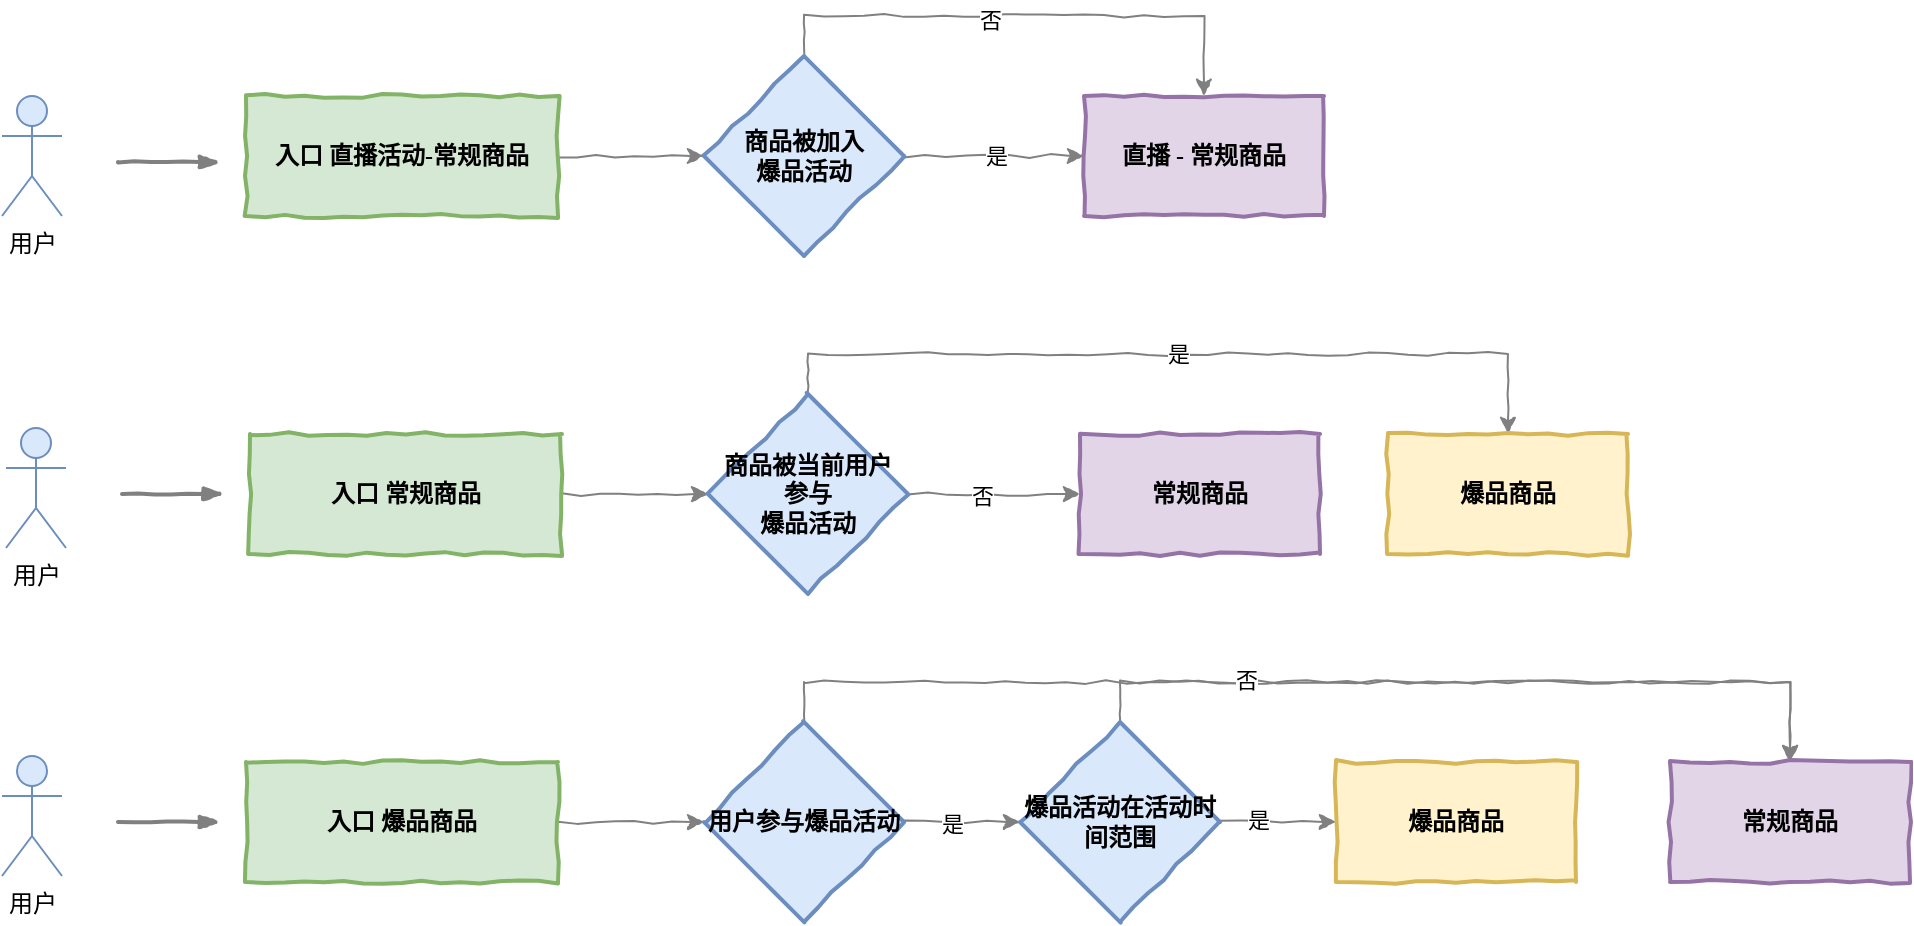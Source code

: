 <mxfile version="12.9.14" type="github">
  <diagram id="AkDJZ3um_Ay8JXfdNZ_D" name="第 1 页">
    <mxGraphModel dx="1186" dy="546" grid="0" gridSize="10" guides="1" tooltips="1" connect="1" arrows="1" fold="1" page="0" pageScale="1" pageWidth="1600" pageHeight="1200" math="0" shadow="0">
      <root>
        <mxCell id="0" />
        <mxCell id="1" parent="0" />
        <mxCell id="u8ie36PmuuRRRBq9Lzsn-6" style="edgeStyle=orthogonalEdgeStyle;rounded=1;comic=1;orthogonalLoop=1;jettySize=auto;html=1;exitX=1;exitY=0.5;exitDx=0;exitDy=0;entryX=0;entryY=0.5;entryDx=0;entryDy=0;strokeColor=#808080;" edge="1" parent="1" source="bVwMEQZ3dnmLXhMu4i39-1" target="u8ie36PmuuRRRBq9Lzsn-4">
          <mxGeometry relative="1" as="geometry" />
        </mxCell>
        <mxCell id="bVwMEQZ3dnmLXhMu4i39-1" value="入口 直播活动-常规商品" style="html=1;whiteSpace=wrap;comic=1;strokeWidth=2;fontFamily=Comic Sans MS;fontStyle=1;fillColor=#d5e8d4;strokeColor=#82b366;" parent="1" vertex="1">
          <mxGeometry x="344" y="240" width="156" height="60" as="geometry" />
        </mxCell>
        <mxCell id="u8ie36PmuuRRRBq9Lzsn-2" value="用户" style="shape=umlActor;verticalLabelPosition=bottom;labelBackgroundColor=#ffffff;verticalAlign=top;html=1;outlineConnect=0;fillColor=#dae8fc;strokeColor=#6c8ebf;" vertex="1" parent="1">
          <mxGeometry x="222" y="240" width="30" height="60" as="geometry" />
        </mxCell>
        <mxCell id="u8ie36PmuuRRRBq9Lzsn-3" value="" style="rounded=1;comic=1;strokeWidth=2;endArrow=blockThin;html=1;fontFamily=Comic Sans MS;fontStyle=1;strokeColor=#808080;" edge="1" parent="1">
          <mxGeometry width="50" height="50" relative="1" as="geometry">
            <mxPoint x="280" y="273" as="sourcePoint" />
            <mxPoint x="331" y="273" as="targetPoint" />
          </mxGeometry>
        </mxCell>
        <mxCell id="u8ie36PmuuRRRBq9Lzsn-10" style="edgeStyle=orthogonalEdgeStyle;rounded=1;comic=1;orthogonalLoop=1;jettySize=auto;html=1;exitX=1;exitY=0.5;exitDx=0;exitDy=0;entryX=0;entryY=0.5;entryDx=0;entryDy=0;strokeColor=#808080;" edge="1" parent="1" source="u8ie36PmuuRRRBq9Lzsn-4" target="u8ie36PmuuRRRBq9Lzsn-9">
          <mxGeometry relative="1" as="geometry" />
        </mxCell>
        <mxCell id="u8ie36PmuuRRRBq9Lzsn-11" value="是" style="edgeLabel;html=1;align=center;verticalAlign=middle;resizable=0;points=[];" vertex="1" connectable="0" parent="u8ie36PmuuRRRBq9Lzsn-10">
          <mxGeometry x="0.022" relative="1" as="geometry">
            <mxPoint as="offset" />
          </mxGeometry>
        </mxCell>
        <mxCell id="u8ie36PmuuRRRBq9Lzsn-12" style="edgeStyle=orthogonalEdgeStyle;rounded=0;comic=1;orthogonalLoop=1;jettySize=auto;html=1;exitX=0.5;exitY=0;exitDx=0;exitDy=0;entryX=0.5;entryY=0;entryDx=0;entryDy=0;strokeColor=#808080;" edge="1" parent="1" source="u8ie36PmuuRRRBq9Lzsn-4" target="u8ie36PmuuRRRBq9Lzsn-9">
          <mxGeometry relative="1" as="geometry" />
        </mxCell>
        <mxCell id="u8ie36PmuuRRRBq9Lzsn-14" value="否" style="edgeLabel;html=1;align=center;verticalAlign=middle;resizable=0;points=[];" vertex="1" connectable="0" parent="u8ie36PmuuRRRBq9Lzsn-12">
          <mxGeometry x="-0.131" y="-2" relative="1" as="geometry">
            <mxPoint as="offset" />
          </mxGeometry>
        </mxCell>
        <mxCell id="u8ie36PmuuRRRBq9Lzsn-4" value="商品被加入&lt;br&gt;爆品活动" style="rhombus;html=1;align=center;whiteSpace=wrap;comic=1;strokeWidth=2;fontFamily=Comic Sans MS;fontStyle=1;fillColor=#dae8fc;strokeColor=#6c8ebf;" vertex="1" parent="1">
          <mxGeometry x="573" y="220" width="100" height="100" as="geometry" />
        </mxCell>
        <mxCell id="u8ie36PmuuRRRBq9Lzsn-9" value="直播 - 常规商品" style="html=1;whiteSpace=wrap;comic=1;strokeWidth=2;fontFamily=Comic Sans MS;fontStyle=1;fillColor=#e1d5e7;strokeColor=#9673a6;" vertex="1" parent="1">
          <mxGeometry x="763" y="240" width="120" height="60" as="geometry" />
        </mxCell>
        <mxCell id="u8ie36PmuuRRRBq9Lzsn-21" style="edgeStyle=orthogonalEdgeStyle;rounded=0;comic=1;orthogonalLoop=1;jettySize=auto;html=1;exitX=1;exitY=0.5;exitDx=0;exitDy=0;entryX=0;entryY=0.5;entryDx=0;entryDy=0;strokeColor=#808080;" edge="1" parent="1" source="u8ie36PmuuRRRBq9Lzsn-15" target="u8ie36PmuuRRRBq9Lzsn-20">
          <mxGeometry relative="1" as="geometry" />
        </mxCell>
        <mxCell id="u8ie36PmuuRRRBq9Lzsn-15" value="入口 常规商品" style="html=1;whiteSpace=wrap;comic=1;strokeWidth=2;fontFamily=Comic Sans MS;fontStyle=1;fillColor=#d5e8d4;strokeColor=#82b366;" vertex="1" parent="1">
          <mxGeometry x="346" y="409" width="156" height="60" as="geometry" />
        </mxCell>
        <mxCell id="u8ie36PmuuRRRBq9Lzsn-18" value="用户" style="shape=umlActor;verticalLabelPosition=bottom;labelBackgroundColor=#ffffff;verticalAlign=top;html=1;outlineConnect=0;fillColor=#dae8fc;strokeColor=#6c8ebf;" vertex="1" parent="1">
          <mxGeometry x="224" y="406" width="30" height="60" as="geometry" />
        </mxCell>
        <mxCell id="u8ie36PmuuRRRBq9Lzsn-19" value="" style="rounded=1;comic=1;strokeWidth=2;endArrow=blockThin;html=1;fontFamily=Comic Sans MS;fontStyle=1;strokeColor=#808080;" edge="1" parent="1">
          <mxGeometry width="50" height="50" relative="1" as="geometry">
            <mxPoint x="282" y="439" as="sourcePoint" />
            <mxPoint x="333" y="439" as="targetPoint" />
          </mxGeometry>
        </mxCell>
        <mxCell id="u8ie36PmuuRRRBq9Lzsn-25" style="edgeStyle=orthogonalEdgeStyle;rounded=0;comic=1;orthogonalLoop=1;jettySize=auto;html=1;exitX=1;exitY=0.5;exitDx=0;exitDy=0;strokeColor=#808080;" edge="1" parent="1" source="u8ie36PmuuRRRBq9Lzsn-20" target="u8ie36PmuuRRRBq9Lzsn-29">
          <mxGeometry relative="1" as="geometry">
            <mxPoint x="760" y="434" as="targetPoint" />
          </mxGeometry>
        </mxCell>
        <mxCell id="u8ie36PmuuRRRBq9Lzsn-26" value="否" style="edgeLabel;html=1;align=center;verticalAlign=middle;resizable=0;points=[];" vertex="1" connectable="0" parent="u8ie36PmuuRRRBq9Lzsn-25">
          <mxGeometry x="-0.153" y="-1" relative="1" as="geometry">
            <mxPoint as="offset" />
          </mxGeometry>
        </mxCell>
        <mxCell id="u8ie36PmuuRRRBq9Lzsn-30" value="是" style="edgeStyle=orthogonalEdgeStyle;rounded=0;comic=1;orthogonalLoop=1;jettySize=auto;html=1;exitX=0.5;exitY=0;exitDx=0;exitDy=0;entryX=0.5;entryY=0;entryDx=0;entryDy=0;strokeColor=#808080;" edge="1" parent="1" source="u8ie36PmuuRRRBq9Lzsn-20" target="u8ie36PmuuRRRBq9Lzsn-31">
          <mxGeometry relative="1" as="geometry" />
        </mxCell>
        <mxCell id="u8ie36PmuuRRRBq9Lzsn-20" value="商品被当前用户&lt;br&gt;参与&lt;br&gt;爆品活动" style="rhombus;html=1;align=center;whiteSpace=wrap;comic=1;strokeWidth=2;fontFamily=Comic Sans MS;fontStyle=1;fillColor=#dae8fc;strokeColor=#6c8ebf;" vertex="1" parent="1">
          <mxGeometry x="575" y="389" width="100" height="100" as="geometry" />
        </mxCell>
        <mxCell id="u8ie36PmuuRRRBq9Lzsn-29" value="常规商品" style="html=1;whiteSpace=wrap;comic=1;strokeWidth=2;fontFamily=Comic Sans MS;fontStyle=1;fillColor=#e1d5e7;strokeColor=#9673a6;" vertex="1" parent="1">
          <mxGeometry x="761" y="409" width="120" height="60" as="geometry" />
        </mxCell>
        <mxCell id="u8ie36PmuuRRRBq9Lzsn-31" value="爆品商品" style="html=1;whiteSpace=wrap;comic=1;strokeWidth=2;fontFamily=Comic Sans MS;fontStyle=1;fillColor=#fff2cc;strokeColor=#d6b656;" vertex="1" parent="1">
          <mxGeometry x="915" y="409" width="120" height="60" as="geometry" />
        </mxCell>
        <mxCell id="u8ie36PmuuRRRBq9Lzsn-32" style="edgeStyle=orthogonalEdgeStyle;rounded=0;comic=1;orthogonalLoop=1;jettySize=auto;html=1;exitX=1;exitY=0.5;exitDx=0;exitDy=0;entryX=0;entryY=0.5;entryDx=0;entryDy=0;strokeColor=#808080;" edge="1" parent="1" source="u8ie36PmuuRRRBq9Lzsn-33" target="u8ie36PmuuRRRBq9Lzsn-39">
          <mxGeometry relative="1" as="geometry" />
        </mxCell>
        <mxCell id="u8ie36PmuuRRRBq9Lzsn-33" value="入口 爆品商品" style="html=1;whiteSpace=wrap;comic=1;strokeWidth=2;fontFamily=Comic Sans MS;fontStyle=1;fillColor=#d5e8d4;strokeColor=#82b366;" vertex="1" parent="1">
          <mxGeometry x="344" y="573" width="156" height="60" as="geometry" />
        </mxCell>
        <mxCell id="u8ie36PmuuRRRBq9Lzsn-34" value="用户" style="shape=umlActor;verticalLabelPosition=bottom;labelBackgroundColor=#ffffff;verticalAlign=top;html=1;outlineConnect=0;fillColor=#dae8fc;strokeColor=#6c8ebf;" vertex="1" parent="1">
          <mxGeometry x="222" y="570" width="30" height="60" as="geometry" />
        </mxCell>
        <mxCell id="u8ie36PmuuRRRBq9Lzsn-35" value="" style="rounded=1;comic=1;strokeWidth=2;endArrow=blockThin;html=1;fontFamily=Comic Sans MS;fontStyle=1;strokeColor=#808080;" edge="1" parent="1">
          <mxGeometry width="50" height="50" relative="1" as="geometry">
            <mxPoint x="280" y="603" as="sourcePoint" />
            <mxPoint x="331" y="603" as="targetPoint" />
          </mxGeometry>
        </mxCell>
        <mxCell id="u8ie36PmuuRRRBq9Lzsn-43" style="edgeStyle=orthogonalEdgeStyle;rounded=0;comic=1;orthogonalLoop=1;jettySize=auto;html=1;exitX=1;exitY=0.5;exitDx=0;exitDy=0;entryX=0;entryY=0.5;entryDx=0;entryDy=0;strokeColor=#808080;" edge="1" parent="1" source="u8ie36PmuuRRRBq9Lzsn-39" target="u8ie36PmuuRRRBq9Lzsn-42">
          <mxGeometry relative="1" as="geometry" />
        </mxCell>
        <mxCell id="u8ie36PmuuRRRBq9Lzsn-44" value="是" style="edgeLabel;html=1;align=center;verticalAlign=middle;resizable=0;points=[];" vertex="1" connectable="0" parent="u8ie36PmuuRRRBq9Lzsn-43">
          <mxGeometry x="-0.172" y="-1" relative="1" as="geometry">
            <mxPoint as="offset" />
          </mxGeometry>
        </mxCell>
        <mxCell id="u8ie36PmuuRRRBq9Lzsn-48" style="edgeStyle=orthogonalEdgeStyle;rounded=0;comic=1;orthogonalLoop=1;jettySize=auto;html=1;exitX=0.5;exitY=0;exitDx=0;exitDy=0;entryX=0.5;entryY=0;entryDx=0;entryDy=0;strokeColor=#808080;" edge="1" parent="1" source="u8ie36PmuuRRRBq9Lzsn-39" target="u8ie36PmuuRRRBq9Lzsn-45">
          <mxGeometry relative="1" as="geometry" />
        </mxCell>
        <mxCell id="u8ie36PmuuRRRBq9Lzsn-39" value="用户参与爆品活动" style="rhombus;html=1;align=center;whiteSpace=wrap;comic=1;strokeWidth=2;fontFamily=Comic Sans MS;fontStyle=1;fillColor=#dae8fc;strokeColor=#6c8ebf;" vertex="1" parent="1">
          <mxGeometry x="573" y="553" width="100" height="100" as="geometry" />
        </mxCell>
        <mxCell id="u8ie36PmuuRRRBq9Lzsn-41" value="爆品商品" style="html=1;whiteSpace=wrap;comic=1;strokeWidth=2;fontFamily=Comic Sans MS;fontStyle=1;fillColor=#fff2cc;strokeColor=#d6b656;" vertex="1" parent="1">
          <mxGeometry x="889" y="573" width="120" height="60" as="geometry" />
        </mxCell>
        <mxCell id="u8ie36PmuuRRRBq9Lzsn-46" style="edgeStyle=orthogonalEdgeStyle;rounded=0;comic=1;orthogonalLoop=1;jettySize=auto;html=1;exitX=1;exitY=0.5;exitDx=0;exitDy=0;entryX=0;entryY=0.5;entryDx=0;entryDy=0;strokeColor=#808080;" edge="1" parent="1" source="u8ie36PmuuRRRBq9Lzsn-42" target="u8ie36PmuuRRRBq9Lzsn-41">
          <mxGeometry relative="1" as="geometry" />
        </mxCell>
        <mxCell id="u8ie36PmuuRRRBq9Lzsn-47" value="是" style="edgeLabel;html=1;align=center;verticalAlign=middle;resizable=0;points=[];" vertex="1" connectable="0" parent="u8ie36PmuuRRRBq9Lzsn-46">
          <mxGeometry x="-0.345" y="1" relative="1" as="geometry">
            <mxPoint as="offset" />
          </mxGeometry>
        </mxCell>
        <mxCell id="u8ie36PmuuRRRBq9Lzsn-49" style="edgeStyle=orthogonalEdgeStyle;rounded=0;comic=1;orthogonalLoop=1;jettySize=auto;html=1;exitX=0.5;exitY=0;exitDx=0;exitDy=0;entryX=0.5;entryY=0;entryDx=0;entryDy=0;strokeColor=#808080;" edge="1" parent="1" source="u8ie36PmuuRRRBq9Lzsn-42" target="u8ie36PmuuRRRBq9Lzsn-45">
          <mxGeometry relative="1" as="geometry" />
        </mxCell>
        <mxCell id="u8ie36PmuuRRRBq9Lzsn-50" value="否" style="edgeLabel;html=1;align=center;verticalAlign=middle;resizable=0;points=[];" vertex="1" connectable="0" parent="u8ie36PmuuRRRBq9Lzsn-49">
          <mxGeometry x="-0.58" y="1" relative="1" as="geometry">
            <mxPoint as="offset" />
          </mxGeometry>
        </mxCell>
        <mxCell id="u8ie36PmuuRRRBq9Lzsn-42" value="爆品活动在活动时间范围" style="rhombus;html=1;align=center;whiteSpace=wrap;comic=1;strokeWidth=2;fontFamily=Comic Sans MS;fontStyle=1;fillColor=#dae8fc;strokeColor=#6c8ebf;" vertex="1" parent="1">
          <mxGeometry x="731" y="553" width="100" height="100" as="geometry" />
        </mxCell>
        <mxCell id="u8ie36PmuuRRRBq9Lzsn-45" value="常规商品" style="html=1;whiteSpace=wrap;comic=1;strokeWidth=2;fontFamily=Comic Sans MS;fontStyle=1;fillColor=#e1d5e7;strokeColor=#9673a6;" vertex="1" parent="1">
          <mxGeometry x="1056" y="573" width="120" height="60" as="geometry" />
        </mxCell>
      </root>
    </mxGraphModel>
  </diagram>
</mxfile>
